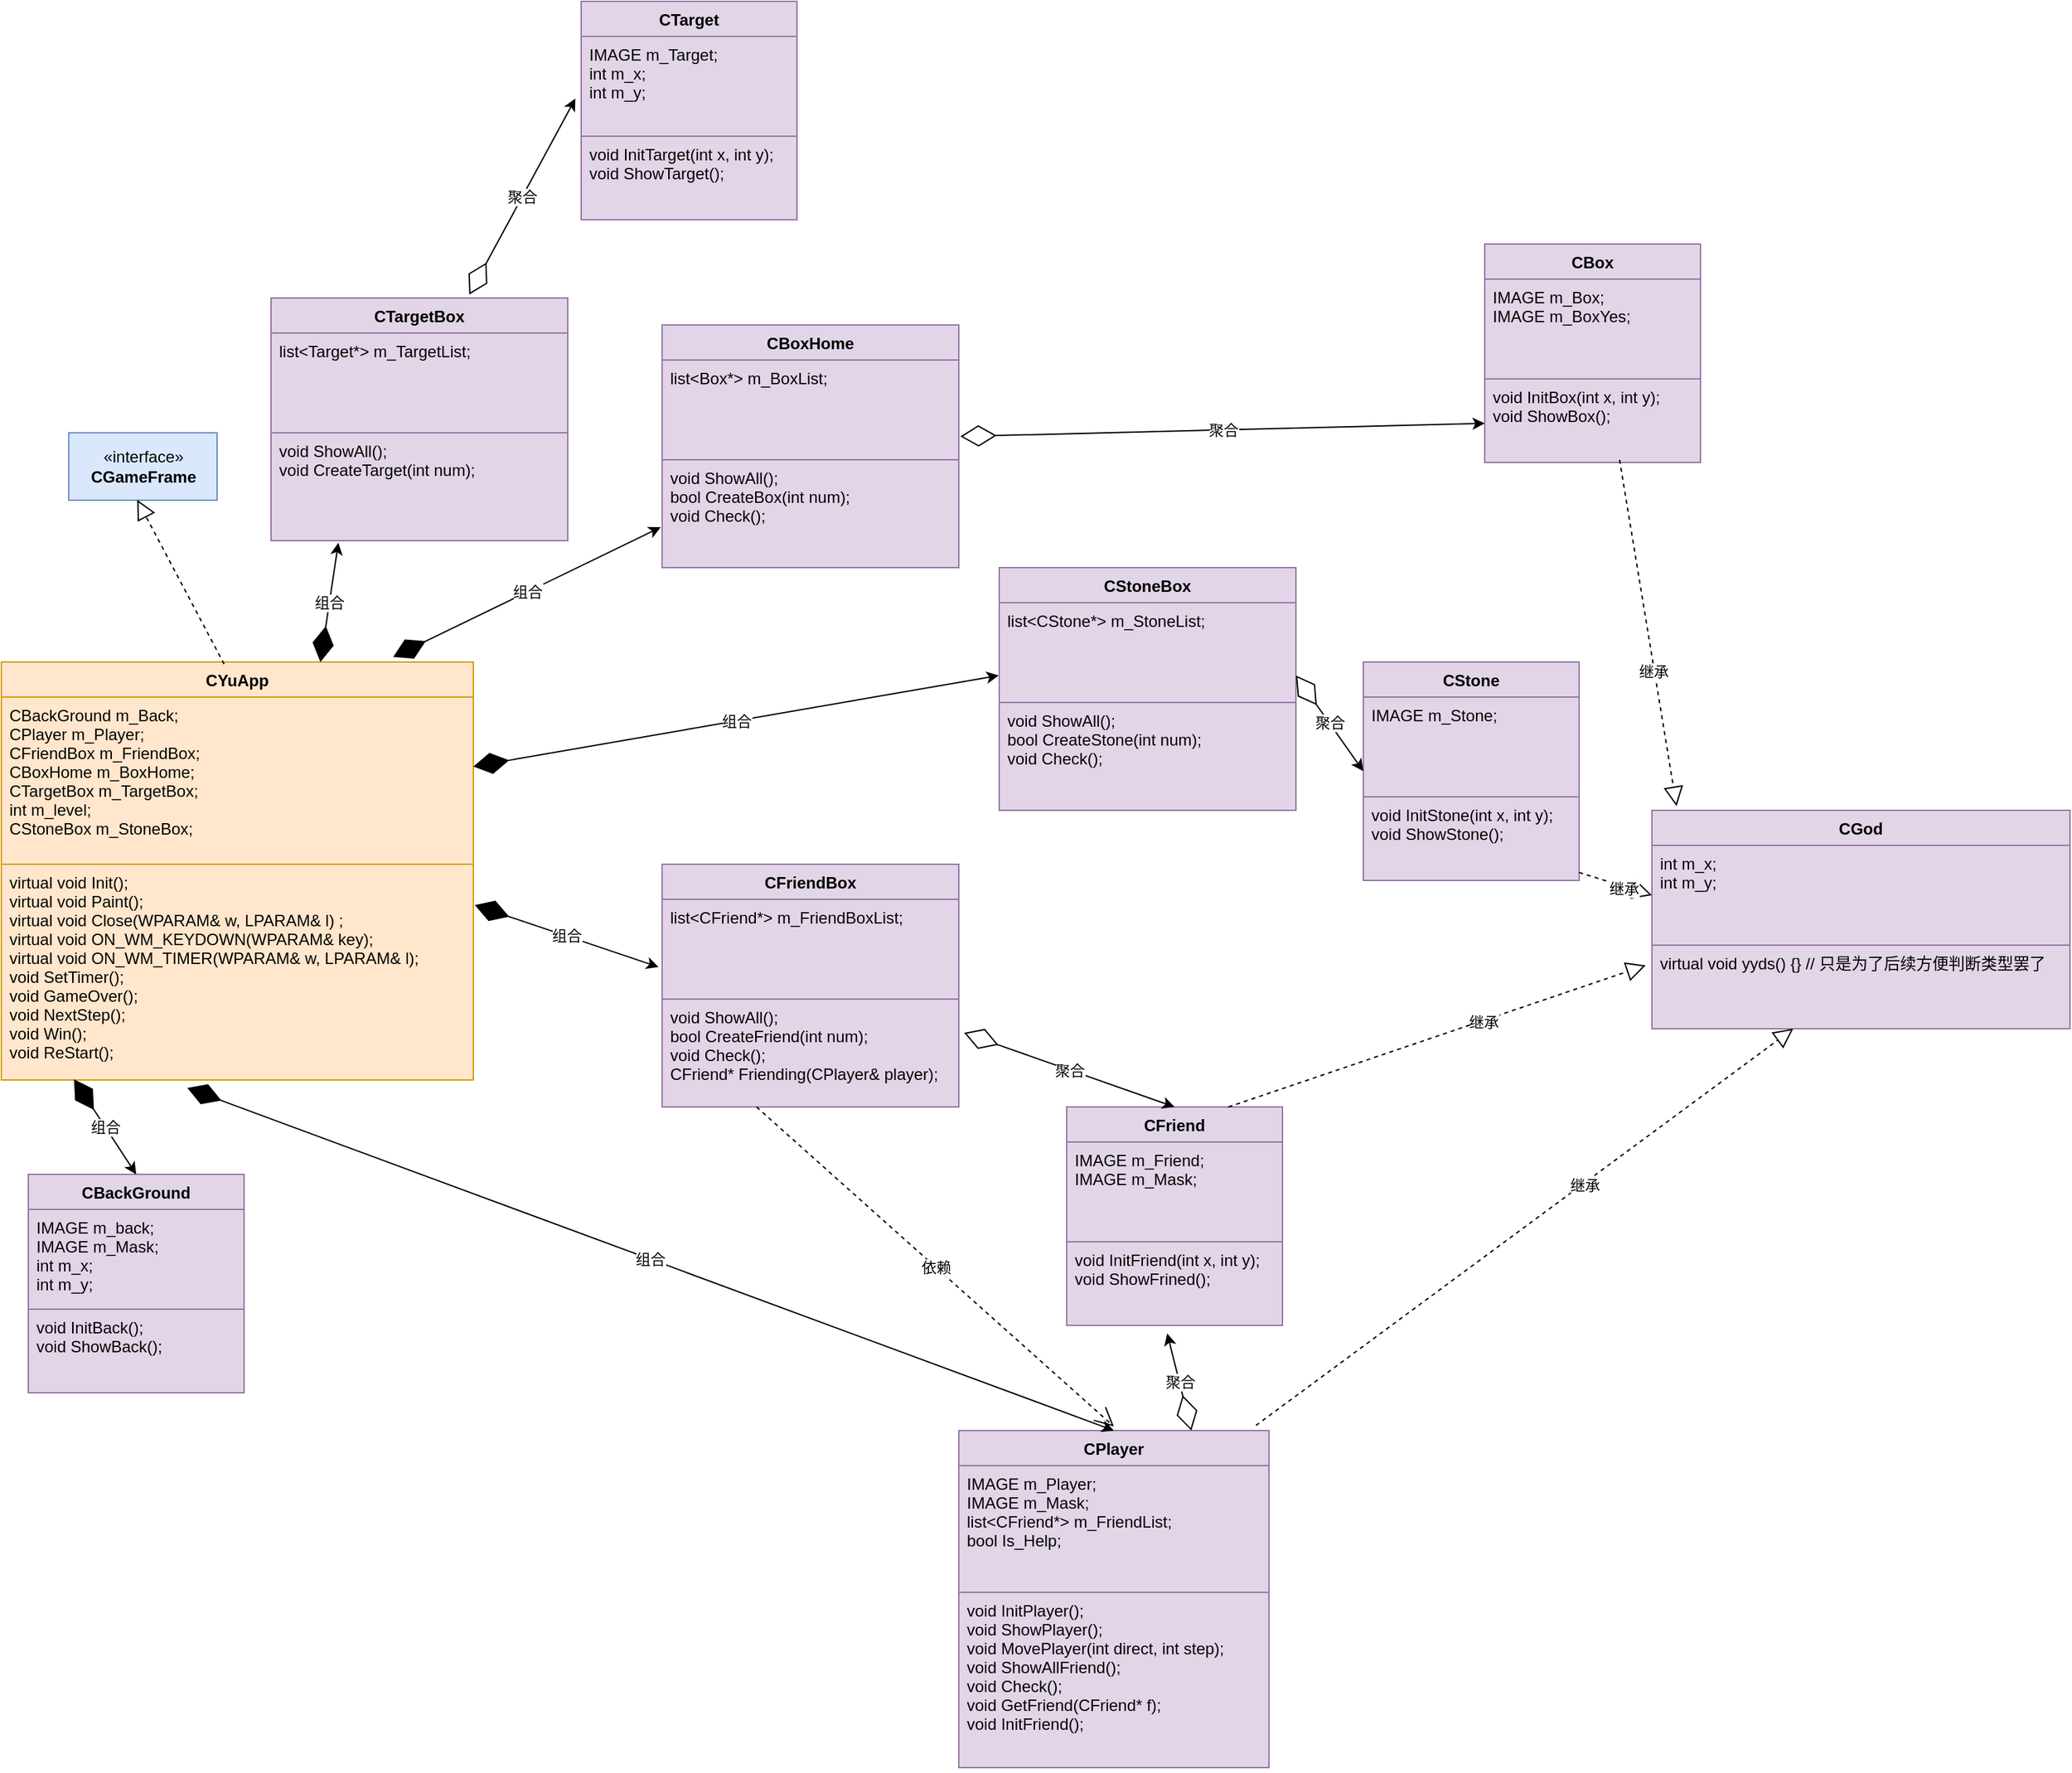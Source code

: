 <mxfile version="13.9.9" type="device"><diagram id="a4vrVNoJcyFqC7P5xgfT" name="第 1 页"><mxGraphModel dx="929" dy="669" grid="1" gridSize="10" guides="1" tooltips="1" connect="1" arrows="1" fold="1" page="1" pageScale="1" pageWidth="1654" pageHeight="2336" math="0" shadow="0"><root><mxCell id="0"/><mxCell id="1" parent="0"/><mxCell id="JD6qyRVfZxYZfxPguHhc-1" value="CYuApp" style="swimlane;fontStyle=1;align=center;verticalAlign=top;childLayout=stackLayout;horizontal=1;startSize=26;horizontalStack=0;resizeParent=1;resizeParentMax=0;resizeLast=0;collapsible=1;marginBottom=0;fillColor=#ffe6cc;strokeColor=#d79b00;" parent="1" vertex="1"><mxGeometry x="120" y="590" width="350" height="310" as="geometry"/></mxCell><mxCell id="JD6qyRVfZxYZfxPguHhc-2" value="CBackGround m_Back;&#10;CPlayer m_Player;&#10;CFriendBox m_FriendBox;&#10;CBoxHome m_BoxHome;&#10;CTargetBox m_TargetBox;&#10;int m_level;&#10;CStoneBox m_StoneBox;" style="text;strokeColor=#d79b00;fillColor=#ffe6cc;align=left;verticalAlign=top;spacingLeft=4;spacingRight=4;overflow=hidden;rotatable=0;points=[[0,0.5],[1,0.5]];portConstraint=eastwest;" parent="JD6qyRVfZxYZfxPguHhc-1" vertex="1"><mxGeometry y="26" width="350" height="124" as="geometry"/></mxCell><mxCell id="JD6qyRVfZxYZfxPguHhc-4" value="virtual void Init();&#10;virtual void Paint();&#10;virtual void Close(WPARAM&amp; w, LPARAM&amp; l) ;&#10;virtual void ON_WM_KEYDOWN(WPARAM&amp; key);&#10;virtual void ON_WM_TIMER(WPARAM&amp; w, LPARAM&amp; l);&#10;void SetTimer();&#10;void GameOver();&#10;void NextStep();&#10;void Win();&#10;void ReStart();" style="text;strokeColor=#d79b00;fillColor=#ffe6cc;align=left;verticalAlign=top;spacingLeft=4;spacingRight=4;overflow=hidden;rotatable=0;points=[[0,0.5],[1,0.5]];portConstraint=eastwest;" parent="JD6qyRVfZxYZfxPguHhc-1" vertex="1"><mxGeometry y="150" width="350" height="160" as="geometry"/></mxCell><mxCell id="JD6qyRVfZxYZfxPguHhc-9" value="CBackGround" style="swimlane;fontStyle=1;align=center;verticalAlign=top;childLayout=stackLayout;horizontal=1;startSize=26;horizontalStack=0;resizeParent=1;resizeParentMax=0;resizeLast=0;collapsible=1;marginBottom=0;fillColor=#e1d5e7;strokeColor=#9673a6;" parent="1" vertex="1"><mxGeometry x="140" y="970" width="160" height="162" as="geometry"/></mxCell><mxCell id="JD6qyRVfZxYZfxPguHhc-10" value="IMAGE m_back;&#10;IMAGE m_Mask;&#10;int m_x;&#10;int m_y;&#10;" style="text;strokeColor=#9673a6;fillColor=#e1d5e7;align=left;verticalAlign=top;spacingLeft=4;spacingRight=4;overflow=hidden;rotatable=0;points=[[0,0.5],[1,0.5]];portConstraint=eastwest;" parent="JD6qyRVfZxYZfxPguHhc-9" vertex="1"><mxGeometry y="26" width="160" height="74" as="geometry"/></mxCell><mxCell id="JD6qyRVfZxYZfxPguHhc-12" value="void InitBack();&#10;void ShowBack();" style="text;strokeColor=#9673a6;fillColor=#e1d5e7;align=left;verticalAlign=top;spacingLeft=4;spacingRight=4;overflow=hidden;rotatable=0;points=[[0,0.5],[1,0.5]];portConstraint=eastwest;" parent="JD6qyRVfZxYZfxPguHhc-9" vertex="1"><mxGeometry y="100" width="160" height="62" as="geometry"/></mxCell><mxCell id="JD6qyRVfZxYZfxPguHhc-13" value="CPlayer" style="swimlane;fontStyle=1;align=center;verticalAlign=top;childLayout=stackLayout;horizontal=1;startSize=26;horizontalStack=0;resizeParent=1;resizeParentMax=0;resizeLast=0;collapsible=1;marginBottom=0;fillColor=#e1d5e7;strokeColor=#9673a6;" parent="1" vertex="1"><mxGeometry x="830" y="1160" width="230" height="250" as="geometry"/></mxCell><mxCell id="JD6qyRVfZxYZfxPguHhc-14" value="IMAGE m_Player;&#10;IMAGE m_Mask;&#10;list&lt;CFriend*&gt; m_FriendList;&#10;bool Is_Help;" style="text;strokeColor=#9673a6;fillColor=#e1d5e7;align=left;verticalAlign=top;spacingLeft=4;spacingRight=4;overflow=hidden;rotatable=0;points=[[0,0.5],[1,0.5]];portConstraint=eastwest;" parent="JD6qyRVfZxYZfxPguHhc-13" vertex="1"><mxGeometry y="26" width="230" height="94" as="geometry"/></mxCell><mxCell id="JD6qyRVfZxYZfxPguHhc-15" value="void InitPlayer();&#10;void ShowPlayer();&#10;void MovePlayer(int direct, int step);&#10;void ShowAllFriend();&#10;void Check();&#10;void GetFriend(CFriend* f);&#10;void InitFriend();" style="text;strokeColor=#9673a6;fillColor=#e1d5e7;align=left;verticalAlign=top;spacingLeft=4;spacingRight=4;overflow=hidden;rotatable=0;points=[[0,0.5],[1,0.5]];portConstraint=eastwest;" parent="JD6qyRVfZxYZfxPguHhc-13" vertex="1"><mxGeometry y="120" width="230" height="130" as="geometry"/></mxCell><mxCell id="JD6qyRVfZxYZfxPguHhc-16" value="«interface»&lt;br&gt;&lt;b&gt;CGameFrame&lt;/b&gt;" style="html=1;fillColor=#dae8fc;strokeColor=#6c8ebf;" parent="1" vertex="1"><mxGeometry x="170" y="420" width="110" height="50" as="geometry"/></mxCell><mxCell id="JD6qyRVfZxYZfxPguHhc-17" value="" style="endArrow=block;dashed=1;endFill=0;endSize=12;html=1;entryX=0.461;entryY=0.994;entryDx=0;entryDy=0;exitX=0.472;exitY=0.005;exitDx=0;exitDy=0;entryPerimeter=0;exitPerimeter=0;" parent="1" source="JD6qyRVfZxYZfxPguHhc-1" target="JD6qyRVfZxYZfxPguHhc-16" edge="1"><mxGeometry width="160" relative="1" as="geometry"><mxPoint x="475" y="736" as="sourcePoint"/><mxPoint x="530" y="690" as="targetPoint"/></mxGeometry></mxCell><mxCell id="JD6qyRVfZxYZfxPguHhc-19" value="组合" style="endArrow=diamondThin;endFill=1;endSize=24;html=1;exitX=0.5;exitY=0;exitDx=0;exitDy=0;startArrow=classic;startFill=1;entryX=0.394;entryY=1.037;entryDx=0;entryDy=0;entryPerimeter=0;" parent="1" source="JD6qyRVfZxYZfxPguHhc-13" target="JD6qyRVfZxYZfxPguHhc-4" edge="1"><mxGeometry width="160" relative="1" as="geometry"><mxPoint x="498.98" y="984.566" as="sourcePoint"/><mxPoint x="480.002" y="900" as="targetPoint"/><Array as="points"/></mxGeometry></mxCell><mxCell id="JD6qyRVfZxYZfxPguHhc-20" value="组合" style="endArrow=diamondThin;endFill=1;endSize=24;html=1;exitX=0.5;exitY=0;exitDx=0;exitDy=0;startArrow=classic;startFill=1;entryX=0.154;entryY=0.997;entryDx=0;entryDy=0;entryPerimeter=0;" parent="1" source="JD6qyRVfZxYZfxPguHhc-9" edge="1" target="JD6qyRVfZxYZfxPguHhc-4"><mxGeometry width="160" relative="1" as="geometry"><mxPoint x="438.98" y="920.566" as="sourcePoint"/><mxPoint x="170" y="880" as="targetPoint"/><Array as="points"/></mxGeometry></mxCell><mxCell id="JD6qyRVfZxYZfxPguHhc-22" value="CFriend" style="swimlane;fontStyle=1;align=center;verticalAlign=top;childLayout=stackLayout;horizontal=1;startSize=26;horizontalStack=0;resizeParent=1;resizeParentMax=0;resizeLast=0;collapsible=1;marginBottom=0;fillColor=#e1d5e7;strokeColor=#9673a6;" parent="1" vertex="1"><mxGeometry x="910" y="920" width="160" height="162" as="geometry"/></mxCell><mxCell id="JD6qyRVfZxYZfxPguHhc-23" value="IMAGE m_Friend;&#10;IMAGE m_Mask;&#10;&#10;" style="text;strokeColor=#9673a6;fillColor=#e1d5e7;align=left;verticalAlign=top;spacingLeft=4;spacingRight=4;overflow=hidden;rotatable=0;points=[[0,0.5],[1,0.5]];portConstraint=eastwest;" parent="JD6qyRVfZxYZfxPguHhc-22" vertex="1"><mxGeometry y="26" width="160" height="74" as="geometry"/></mxCell><mxCell id="JD6qyRVfZxYZfxPguHhc-24" value="void InitFriend(int x, int y);&#10;&#9;void ShowFrined();" style="text;strokeColor=#9673a6;fillColor=#e1d5e7;align=left;verticalAlign=top;spacingLeft=4;spacingRight=4;overflow=hidden;rotatable=0;points=[[0,0.5],[1,0.5]];portConstraint=eastwest;" parent="JD6qyRVfZxYZfxPguHhc-22" vertex="1"><mxGeometry y="100" width="160" height="62" as="geometry"/></mxCell><mxCell id="JD6qyRVfZxYZfxPguHhc-25" value="聚合" style="endArrow=diamondThin;endFill=0;endSize=24;html=1;exitX=0.466;exitY=1.096;exitDx=0;exitDy=0;startArrow=classic;startFill=1;entryX=0.75;entryY=0;entryDx=0;entryDy=0;exitPerimeter=0;" parent="1" source="JD6qyRVfZxYZfxPguHhc-24" target="JD6qyRVfZxYZfxPguHhc-13" edge="1"><mxGeometry width="160" relative="1" as="geometry"><mxPoint x="790.73" y="1054" as="sourcePoint"/><mxPoint x="749.997" y="960" as="targetPoint"/></mxGeometry></mxCell><mxCell id="JD6qyRVfZxYZfxPguHhc-30" value="CFriendBox" style="swimlane;fontStyle=1;align=center;verticalAlign=top;childLayout=stackLayout;horizontal=1;startSize=26;horizontalStack=0;resizeParent=1;resizeParentMax=0;resizeLast=0;collapsible=1;marginBottom=0;fillColor=#e1d5e7;strokeColor=#9673a6;" parent="1" vertex="1"><mxGeometry x="610" y="740" width="220" height="180" as="geometry"/></mxCell><mxCell id="JD6qyRVfZxYZfxPguHhc-31" value="list&lt;CFriend*&gt; m_FriendBoxList;&#10;" style="text;strokeColor=#9673a6;fillColor=#e1d5e7;align=left;verticalAlign=top;spacingLeft=4;spacingRight=4;overflow=hidden;rotatable=0;points=[[0,0.5],[1,0.5]];portConstraint=eastwest;" parent="JD6qyRVfZxYZfxPguHhc-30" vertex="1"><mxGeometry y="26" width="220" height="74" as="geometry"/></mxCell><mxCell id="JD6qyRVfZxYZfxPguHhc-32" value="void ShowAll();&#10;bool CreateFriend(int num);&#10;&#9;void Check();&#10;&#9;CFriend* Friending(CPlayer&amp; player);" style="text;strokeColor=#9673a6;fillColor=#e1d5e7;align=left;verticalAlign=top;spacingLeft=4;spacingRight=4;overflow=hidden;rotatable=0;points=[[0,0.5],[1,0.5]];portConstraint=eastwest;" parent="JD6qyRVfZxYZfxPguHhc-30" vertex="1"><mxGeometry y="100" width="220" height="80" as="geometry"/></mxCell><mxCell id="JD6qyRVfZxYZfxPguHhc-33" value="聚合" style="endArrow=diamondThin;endFill=0;endSize=24;html=1;exitX=0.5;exitY=0;exitDx=0;exitDy=0;startArrow=classic;startFill=1;entryX=1.018;entryY=0.313;entryDx=0;entryDy=0;entryPerimeter=0;" parent="1" source="JD6qyRVfZxYZfxPguHhc-22" target="JD6qyRVfZxYZfxPguHhc-32" edge="1"><mxGeometry width="160" relative="1" as="geometry"><mxPoint x="1137.58" y="960.004" as="sourcePoint"/><mxPoint x="1010.0" y="976.556" as="targetPoint"/></mxGeometry></mxCell><mxCell id="JD6qyRVfZxYZfxPguHhc-34" value="组合" style="endArrow=diamondThin;endFill=1;endSize=24;html=1;exitX=-0.012;exitY=0.679;exitDx=0;exitDy=0;startArrow=classic;startFill=1;entryX=1.003;entryY=0.189;entryDx=0;entryDy=0;entryPerimeter=0;exitPerimeter=0;" parent="1" source="JD6qyRVfZxYZfxPguHhc-31" target="JD6qyRVfZxYZfxPguHhc-4" edge="1"><mxGeometry width="160" relative="1" as="geometry"><mxPoint x="751.04" y="1030" as="sourcePoint"/><mxPoint x="740" y="946.884" as="targetPoint"/><Array as="points"/></mxGeometry></mxCell><mxCell id="iLkIQkZeP0u_isDPIoC7-1" value="依赖" style="endArrow=open;endSize=12;dashed=1;html=1;" parent="1" edge="1"><mxGeometry width="160" relative="1" as="geometry"><mxPoint x="680" y="920" as="sourcePoint"/><mxPoint x="945" y="1157" as="targetPoint"/></mxGeometry></mxCell><mxCell id="izEfp1jLin26UBU6mXuy-1" value="CBox" style="swimlane;fontStyle=1;align=center;verticalAlign=top;childLayout=stackLayout;horizontal=1;startSize=26;horizontalStack=0;resizeParent=1;resizeParentMax=0;resizeLast=0;collapsible=1;marginBottom=0;fillColor=#e1d5e7;strokeColor=#9673a6;" parent="1" vertex="1"><mxGeometry x="1220" y="280" width="160" height="162" as="geometry"/></mxCell><mxCell id="izEfp1jLin26UBU6mXuy-2" value="IMAGE m_Box;&#10;IMAGE m_BoxYes;" style="text;strokeColor=#9673a6;fillColor=#e1d5e7;align=left;verticalAlign=top;spacingLeft=4;spacingRight=4;overflow=hidden;rotatable=0;points=[[0,0.5],[1,0.5]];portConstraint=eastwest;" parent="izEfp1jLin26UBU6mXuy-1" vertex="1"><mxGeometry y="26" width="160" height="74" as="geometry"/></mxCell><mxCell id="izEfp1jLin26UBU6mXuy-3" value="void InitBox(int x, int y);&#10;&#9;void ShowBox();" style="text;strokeColor=#9673a6;fillColor=#e1d5e7;align=left;verticalAlign=top;spacingLeft=4;spacingRight=4;overflow=hidden;rotatable=0;points=[[0,0.5],[1,0.5]];portConstraint=eastwest;" parent="izEfp1jLin26UBU6mXuy-1" vertex="1"><mxGeometry y="100" width="160" height="62" as="geometry"/></mxCell><mxCell id="izEfp1jLin26UBU6mXuy-4" value="CBoxHome" style="swimlane;fontStyle=1;align=center;verticalAlign=top;childLayout=stackLayout;horizontal=1;startSize=26;horizontalStack=0;resizeParent=1;resizeParentMax=0;resizeLast=0;collapsible=1;marginBottom=0;fillColor=#e1d5e7;strokeColor=#9673a6;" parent="1" vertex="1"><mxGeometry x="610" y="340" width="220" height="180" as="geometry"/></mxCell><mxCell id="izEfp1jLin26UBU6mXuy-5" value="list&lt;Box*&gt; m_BoxList;&#10;" style="text;strokeColor=#9673a6;fillColor=#e1d5e7;align=left;verticalAlign=top;spacingLeft=4;spacingRight=4;overflow=hidden;rotatable=0;points=[[0,0.5],[1,0.5]];portConstraint=eastwest;" parent="izEfp1jLin26UBU6mXuy-4" vertex="1"><mxGeometry y="26" width="220" height="74" as="geometry"/></mxCell><mxCell id="izEfp1jLin26UBU6mXuy-6" value="void ShowAll();&#10;bool CreateBox(int num);&#10;&#9;void Check();&#10;" style="text;strokeColor=#9673a6;fillColor=#e1d5e7;align=left;verticalAlign=top;spacingLeft=4;spacingRight=4;overflow=hidden;rotatable=0;points=[[0,0.5],[1,0.5]];portConstraint=eastwest;" parent="izEfp1jLin26UBU6mXuy-4" vertex="1"><mxGeometry y="100" width="220" height="80" as="geometry"/></mxCell><mxCell id="izEfp1jLin26UBU6mXuy-7" value="组合" style="endArrow=diamondThin;endFill=1;endSize=24;html=1;startArrow=classic;startFill=1;entryX=0.83;entryY=-0.012;entryDx=0;entryDy=0;entryPerimeter=0;" parent="1" target="JD6qyRVfZxYZfxPguHhc-1" edge="1"><mxGeometry width="160" relative="1" as="geometry"><mxPoint x="609" y="490" as="sourcePoint"/><mxPoint x="780.0" y="519.998" as="targetPoint"/><Array as="points"/></mxGeometry></mxCell><mxCell id="izEfp1jLin26UBU6mXuy-8" value="聚合" style="endArrow=diamondThin;endFill=0;endSize=24;html=1;startArrow=classic;startFill=1;entryX=1.005;entryY=0.766;entryDx=0;entryDy=0;entryPerimeter=0;" parent="1" source="izEfp1jLin26UBU6mXuy-3" target="izEfp1jLin26UBU6mXuy-5" edge="1"><mxGeometry width="160" relative="1" as="geometry"><mxPoint x="780" y="319.84" as="sourcePoint"/><mxPoint x="815.72" y="210.0" as="targetPoint"/></mxGeometry></mxCell><mxCell id="izEfp1jLin26UBU6mXuy-9" value="CTargetBox" style="swimlane;fontStyle=1;align=center;verticalAlign=top;childLayout=stackLayout;horizontal=1;startSize=26;horizontalStack=0;resizeParent=1;resizeParentMax=0;resizeLast=0;collapsible=1;marginBottom=0;fillColor=#e1d5e7;strokeColor=#9673a6;" parent="1" vertex="1"><mxGeometry x="320" y="320" width="220" height="180" as="geometry"/></mxCell><mxCell id="izEfp1jLin26UBU6mXuy-10" value="list&lt;Target*&gt; m_TargetList;&#10;" style="text;strokeColor=#9673a6;fillColor=#e1d5e7;align=left;verticalAlign=top;spacingLeft=4;spacingRight=4;overflow=hidden;rotatable=0;points=[[0,0.5],[1,0.5]];portConstraint=eastwest;" parent="izEfp1jLin26UBU6mXuy-9" vertex="1"><mxGeometry y="26" width="220" height="74" as="geometry"/></mxCell><mxCell id="izEfp1jLin26UBU6mXuy-11" value="void ShowAll();&#10;void CreateTarget(int num);&#10;" style="text;strokeColor=#9673a6;fillColor=#e1d5e7;align=left;verticalAlign=top;spacingLeft=4;spacingRight=4;overflow=hidden;rotatable=0;points=[[0,0.5],[1,0.5]];portConstraint=eastwest;" parent="izEfp1jLin26UBU6mXuy-9" vertex="1"><mxGeometry y="100" width="220" height="80" as="geometry"/></mxCell><mxCell id="izEfp1jLin26UBU6mXuy-12" value="CTarget" style="swimlane;fontStyle=1;align=center;verticalAlign=top;childLayout=stackLayout;horizontal=1;startSize=26;horizontalStack=0;resizeParent=1;resizeParentMax=0;resizeLast=0;collapsible=1;marginBottom=0;fillColor=#e1d5e7;strokeColor=#9673a6;" parent="1" vertex="1"><mxGeometry x="550" y="100" width="160" height="162" as="geometry"/></mxCell><mxCell id="izEfp1jLin26UBU6mXuy-13" value="IMAGE m_Target;&#10;int m_x;&#10;int m_y;" style="text;strokeColor=#9673a6;fillColor=#e1d5e7;align=left;verticalAlign=top;spacingLeft=4;spacingRight=4;overflow=hidden;rotatable=0;points=[[0,0.5],[1,0.5]];portConstraint=eastwest;" parent="izEfp1jLin26UBU6mXuy-12" vertex="1"><mxGeometry y="26" width="160" height="74" as="geometry"/></mxCell><mxCell id="izEfp1jLin26UBU6mXuy-14" value="void InitTarget(int x, int y);&#10;&#9;void ShowTarget();" style="text;strokeColor=#9673a6;fillColor=#e1d5e7;align=left;verticalAlign=top;spacingLeft=4;spacingRight=4;overflow=hidden;rotatable=0;points=[[0,0.5],[1,0.5]];portConstraint=eastwest;" parent="izEfp1jLin26UBU6mXuy-12" vertex="1"><mxGeometry y="100" width="160" height="62" as="geometry"/></mxCell><mxCell id="izEfp1jLin26UBU6mXuy-15" value="聚合" style="endArrow=diamondThin;endFill=0;endSize=24;html=1;startArrow=classic;startFill=1;entryX=0.668;entryY=-0.014;entryDx=0;entryDy=0;entryPerimeter=0;exitX=-0.027;exitY=0.624;exitDx=0;exitDy=0;exitPerimeter=0;" parent="1" source="izEfp1jLin26UBU6mXuy-13" target="izEfp1jLin26UBU6mXuy-9" edge="1"><mxGeometry width="160" relative="1" as="geometry"><mxPoint x="882.479" y="230" as="sourcePoint"/><mxPoint x="810.0" y="296.2" as="targetPoint"/></mxGeometry></mxCell><mxCell id="izEfp1jLin26UBU6mXuy-16" value="组合" style="endArrow=diamondThin;endFill=1;endSize=24;html=1;exitX=0.227;exitY=1.019;exitDx=0;exitDy=0;startArrow=classic;startFill=1;entryX=0.676;entryY=0;entryDx=0;entryDy=0;entryPerimeter=0;exitPerimeter=0;" parent="1" source="izEfp1jLin26UBU6mXuy-11" target="JD6qyRVfZxYZfxPguHhc-1" edge="1"><mxGeometry width="160" relative="1" as="geometry"><mxPoint x="826.7" y="419.66" as="sourcePoint"/><mxPoint x="720.0" y="510.004" as="targetPoint"/><Array as="points"/></mxGeometry></mxCell><mxCell id="izEfp1jLin26UBU6mXuy-18" value="CStone" style="swimlane;fontStyle=1;align=center;verticalAlign=top;childLayout=stackLayout;horizontal=1;startSize=26;horizontalStack=0;resizeParent=1;resizeParentMax=0;resizeLast=0;collapsible=1;marginBottom=0;fillColor=#e1d5e7;strokeColor=#9673a6;" parent="1" vertex="1"><mxGeometry x="1130" y="590" width="160" height="162" as="geometry"/></mxCell><mxCell id="izEfp1jLin26UBU6mXuy-19" value="IMAGE m_Stone;" style="text;strokeColor=#9673a6;fillColor=#e1d5e7;align=left;verticalAlign=top;spacingLeft=4;spacingRight=4;overflow=hidden;rotatable=0;points=[[0,0.5],[1,0.5]];portConstraint=eastwest;" parent="izEfp1jLin26UBU6mXuy-18" vertex="1"><mxGeometry y="26" width="160" height="74" as="geometry"/></mxCell><mxCell id="izEfp1jLin26UBU6mXuy-20" value="void InitStone(int x, int y);&#10;&#9;void ShowStone();" style="text;strokeColor=#9673a6;fillColor=#e1d5e7;align=left;verticalAlign=top;spacingLeft=4;spacingRight=4;overflow=hidden;rotatable=0;points=[[0,0.5],[1,0.5]];portConstraint=eastwest;" parent="izEfp1jLin26UBU6mXuy-18" vertex="1"><mxGeometry y="100" width="160" height="62" as="geometry"/></mxCell><mxCell id="izEfp1jLin26UBU6mXuy-22" value="CStoneBox" style="swimlane;fontStyle=1;align=center;verticalAlign=top;childLayout=stackLayout;horizontal=1;startSize=26;horizontalStack=0;resizeParent=1;resizeParentMax=0;resizeLast=0;collapsible=1;marginBottom=0;fillColor=#e1d5e7;strokeColor=#9673a6;" parent="1" vertex="1"><mxGeometry x="860" y="520" width="220" height="180" as="geometry"/></mxCell><mxCell id="izEfp1jLin26UBU6mXuy-23" value="list&lt;CStone*&gt; m_StoneList;&#10;" style="text;strokeColor=#9673a6;fillColor=#e1d5e7;align=left;verticalAlign=top;spacingLeft=4;spacingRight=4;overflow=hidden;rotatable=0;points=[[0,0.5],[1,0.5]];portConstraint=eastwest;" parent="izEfp1jLin26UBU6mXuy-22" vertex="1"><mxGeometry y="26" width="220" height="74" as="geometry"/></mxCell><mxCell id="izEfp1jLin26UBU6mXuy-24" value="void ShowAll();&#10;bool CreateStone(int num);&#10;&#9;void Check();&#10;" style="text;strokeColor=#9673a6;fillColor=#e1d5e7;align=left;verticalAlign=top;spacingLeft=4;spacingRight=4;overflow=hidden;rotatable=0;points=[[0,0.5],[1,0.5]];portConstraint=eastwest;" parent="izEfp1jLin26UBU6mXuy-22" vertex="1"><mxGeometry y="100" width="220" height="80" as="geometry"/></mxCell><mxCell id="izEfp1jLin26UBU6mXuy-25" value="组合" style="endArrow=diamondThin;endFill=1;endSize=24;html=1;exitX=-0.002;exitY=0.73;exitDx=0;exitDy=0;startArrow=classic;startFill=1;entryX=1;entryY=0.25;entryDx=0;entryDy=0;exitPerimeter=0;" parent="1" source="izEfp1jLin26UBU6mXuy-23" target="JD6qyRVfZxYZfxPguHhc-1" edge="1"><mxGeometry width="160" relative="1" as="geometry"><mxPoint x="1003.7" y="630.0" as="sourcePoint"/><mxPoint x="930" y="740.08" as="targetPoint"/><Array as="points"/></mxGeometry></mxCell><mxCell id="izEfp1jLin26UBU6mXuy-26" value="聚合" style="endArrow=diamondThin;endFill=0;endSize=24;html=1;startArrow=classic;startFill=1;exitX=0;exitY=0.5;exitDx=0;exitDy=0;" parent="1" source="izEfp1jLin26UBU6mXuy-18" edge="1"><mxGeometry width="160" relative="1" as="geometry"><mxPoint x="1153.435" y="440" as="sourcePoint"/><mxPoint x="1080" y="600" as="targetPoint"/></mxGeometry></mxCell><mxCell id="izEfp1jLin26UBU6mXuy-28" value="CGod" style="swimlane;fontStyle=1;align=center;verticalAlign=top;childLayout=stackLayout;horizontal=1;startSize=26;horizontalStack=0;resizeParent=1;resizeParentMax=0;resizeLast=0;collapsible=1;marginBottom=0;fillColor=#e1d5e7;strokeColor=#9673a6;" parent="1" vertex="1"><mxGeometry x="1344" y="700" width="310" height="162" as="geometry"/></mxCell><mxCell id="izEfp1jLin26UBU6mXuy-29" value="int m_x;&#10;&#9;int m_y;" style="text;strokeColor=#9673a6;fillColor=#e1d5e7;align=left;verticalAlign=top;spacingLeft=4;spacingRight=4;overflow=hidden;rotatable=0;points=[[0,0.5],[1,0.5]];portConstraint=eastwest;" parent="izEfp1jLin26UBU6mXuy-28" vertex="1"><mxGeometry y="26" width="310" height="74" as="geometry"/></mxCell><mxCell id="izEfp1jLin26UBU6mXuy-30" value="virtual void yyds() {} // 只是为了后续方便判断类型罢了" style="text;strokeColor=#9673a6;fillColor=#e1d5e7;align=left;verticalAlign=top;spacingLeft=4;spacingRight=4;overflow=hidden;rotatable=0;points=[[0,0.5],[1,0.5]];portConstraint=eastwest;" parent="izEfp1jLin26UBU6mXuy-28" vertex="1"><mxGeometry y="100" width="310" height="62" as="geometry"/></mxCell><mxCell id="izEfp1jLin26UBU6mXuy-31" value="" style="endArrow=block;dashed=1;endFill=0;endSize=12;html=1;entryX=-0.015;entryY=0.242;entryDx=0;entryDy=0;exitX=0.75;exitY=0;exitDx=0;exitDy=0;entryPerimeter=0;" parent="1" source="JD6qyRVfZxYZfxPguHhc-22" target="izEfp1jLin26UBU6mXuy-30" edge="1"><mxGeometry width="160" relative="1" as="geometry"><mxPoint x="1240" y="1021.75" as="sourcePoint"/><mxPoint x="1170.23" y="900" as="targetPoint"/></mxGeometry></mxCell><mxCell id="izEfp1jLin26UBU6mXuy-32" value="继承" style="edgeLabel;html=1;align=center;verticalAlign=middle;resizable=0;points=[];" parent="izEfp1jLin26UBU6mXuy-31" vertex="1" connectable="0"><mxGeometry x="0.22" y="-1" relative="1" as="geometry"><mxPoint as="offset"/></mxGeometry></mxCell><mxCell id="izEfp1jLin26UBU6mXuy-34" value="" style="endArrow=block;dashed=1;endFill=0;endSize=12;html=1;entryX=0.338;entryY=1;entryDx=0;entryDy=0;exitX=0.958;exitY=-0.015;exitDx=0;exitDy=0;entryPerimeter=0;exitPerimeter=0;" parent="1" source="JD6qyRVfZxYZfxPguHhc-13" target="izEfp1jLin26UBU6mXuy-30" edge="1"><mxGeometry width="160" relative="1" as="geometry"><mxPoint x="1120" y="1075" as="sourcePoint"/><mxPoint x="1335.35" y="970.004" as="targetPoint"/></mxGeometry></mxCell><mxCell id="izEfp1jLin26UBU6mXuy-35" value="继承" style="edgeLabel;html=1;align=center;verticalAlign=middle;resizable=0;points=[];" parent="izEfp1jLin26UBU6mXuy-34" vertex="1" connectable="0"><mxGeometry x="0.22" y="-1" relative="1" as="geometry"><mxPoint as="offset"/></mxGeometry></mxCell><mxCell id="izEfp1jLin26UBU6mXuy-36" value="" style="endArrow=block;dashed=1;endFill=0;endSize=12;html=1;entryX=0;entryY=0.5;entryDx=0;entryDy=0;" parent="1" source="izEfp1jLin26UBU6mXuy-20" target="izEfp1jLin26UBU6mXuy-29" edge="1"><mxGeometry width="160" relative="1" as="geometry"><mxPoint x="1310" y="625" as="sourcePoint"/><mxPoint x="1440" y="696" as="targetPoint"/></mxGeometry></mxCell><mxCell id="izEfp1jLin26UBU6mXuy-37" value="继承" style="edgeLabel;html=1;align=center;verticalAlign=middle;resizable=0;points=[];" parent="izEfp1jLin26UBU6mXuy-36" vertex="1" connectable="0"><mxGeometry x="0.22" y="-1" relative="1" as="geometry"><mxPoint as="offset"/></mxGeometry></mxCell><mxCell id="izEfp1jLin26UBU6mXuy-38" value="" style="endArrow=block;dashed=1;endFill=0;endSize=12;html=1;entryX=0.059;entryY=-0.019;entryDx=0;entryDy=0;exitX=0.625;exitY=0.968;exitDx=0;exitDy=0;entryPerimeter=0;exitPerimeter=0;" parent="1" source="izEfp1jLin26UBU6mXuy-3" target="izEfp1jLin26UBU6mXuy-28" edge="1"><mxGeometry width="160" relative="1" as="geometry"><mxPoint x="1024.65" y="765" as="sourcePoint"/><mxPoint x="1240" y="660.004" as="targetPoint"/></mxGeometry></mxCell><mxCell id="izEfp1jLin26UBU6mXuy-39" value="继承" style="edgeLabel;html=1;align=center;verticalAlign=middle;resizable=0;points=[];" parent="izEfp1jLin26UBU6mXuy-38" vertex="1" connectable="0"><mxGeometry x="0.22" y="-1" relative="1" as="geometry"><mxPoint as="offset"/></mxGeometry></mxCell></root></mxGraphModel></diagram></mxfile>